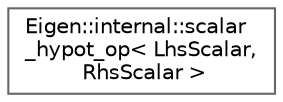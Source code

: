digraph "Graphical Class Hierarchy"
{
 // LATEX_PDF_SIZE
  bgcolor="transparent";
  edge [fontname=Helvetica,fontsize=10,labelfontname=Helvetica,labelfontsize=10];
  node [fontname=Helvetica,fontsize=10,shape=box,height=0.2,width=0.4];
  rankdir="LR";
  Node0 [id="Node000000",label="Eigen::internal::scalar\l_hypot_op\< LhsScalar,\l RhsScalar \>",height=0.2,width=0.4,color="grey40", fillcolor="white", style="filled",URL="$structEigen_1_1internal_1_1scalar__hypot__op.html",tooltip=" "];
}
